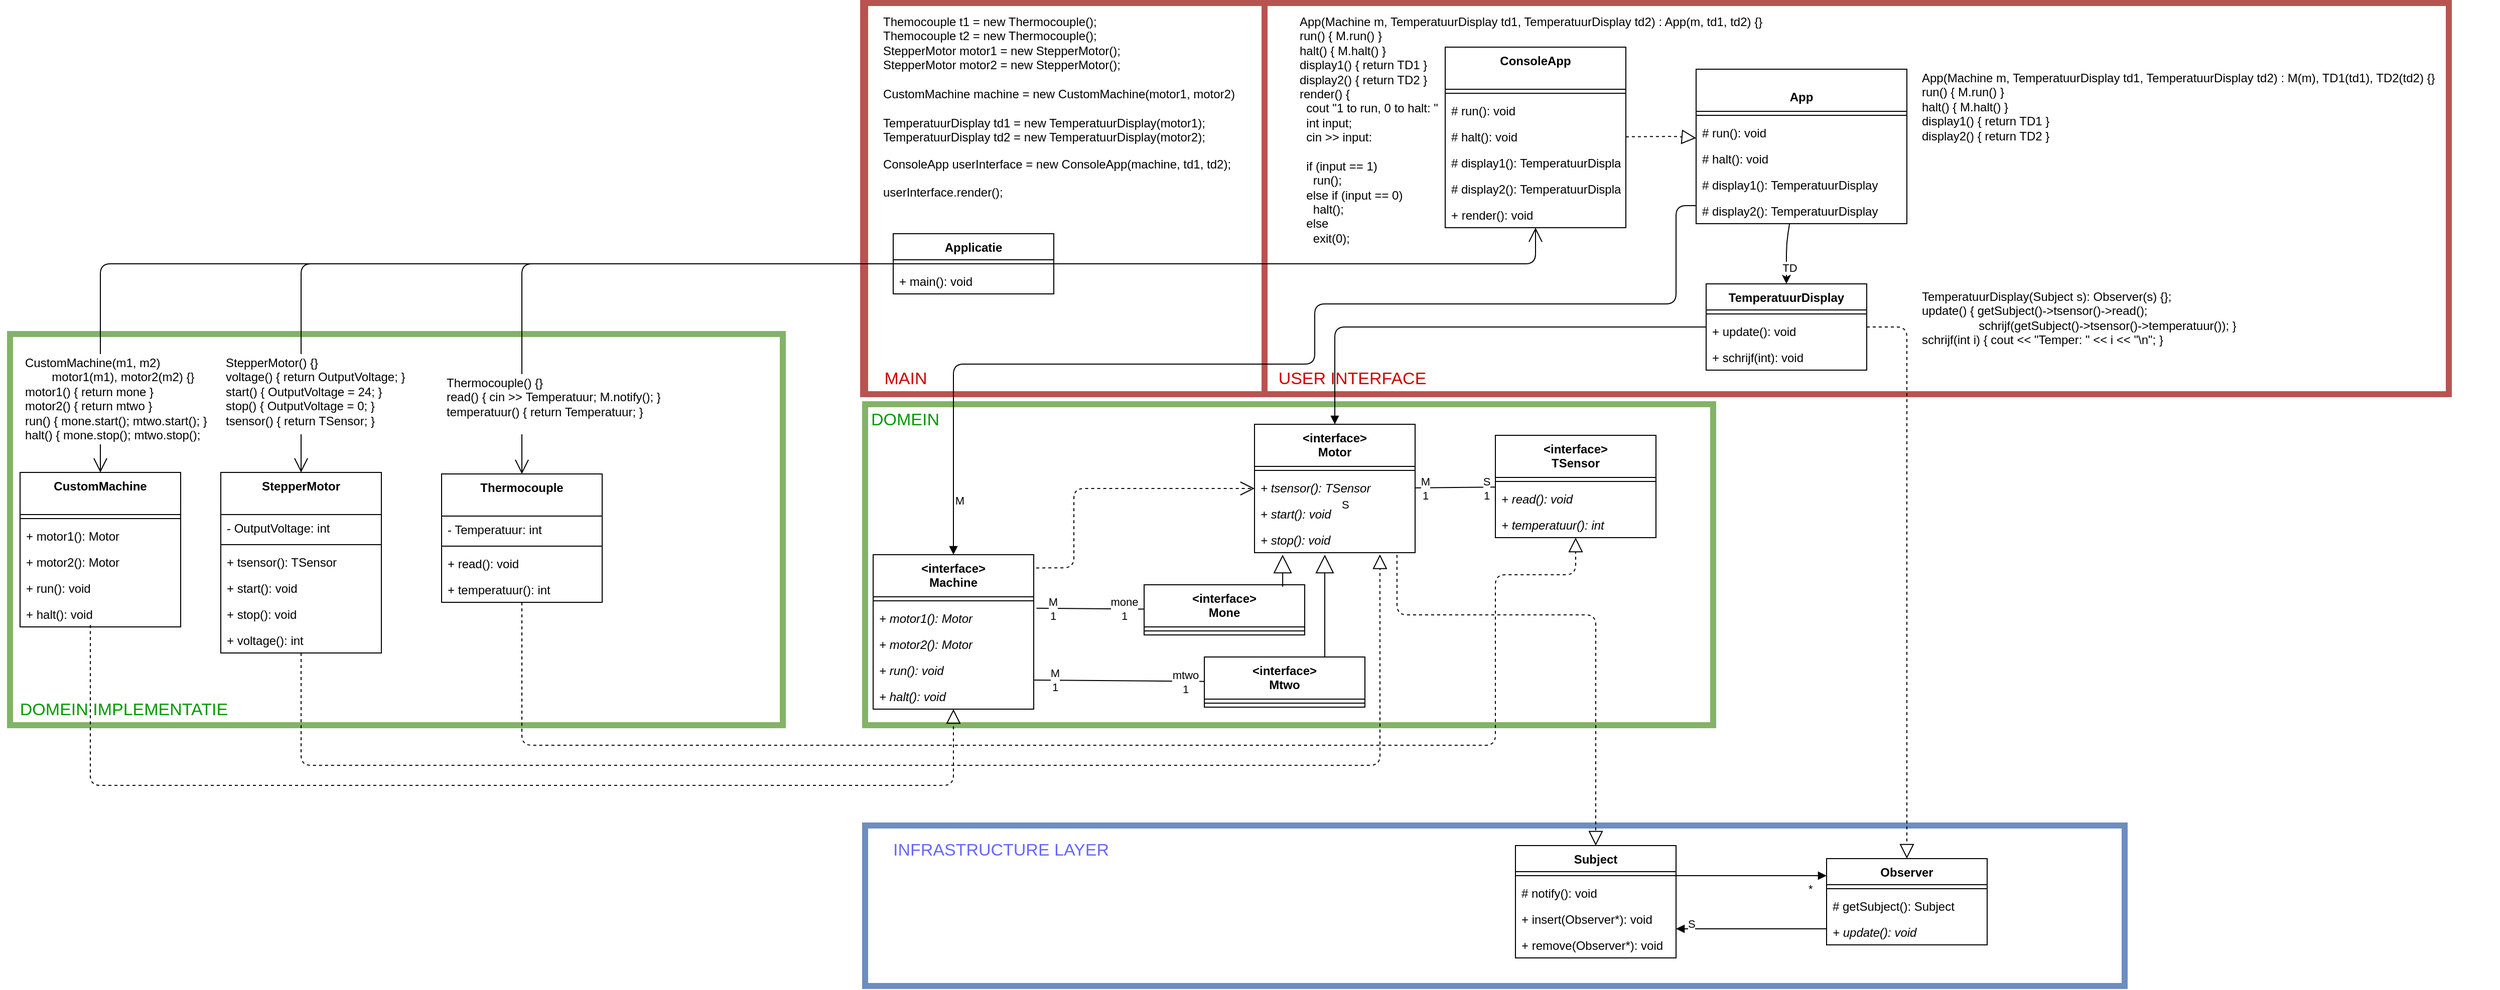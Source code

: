 <mxfile>
    <diagram id="c66UH4cIgb8N5KDXpZrv" name="Page-1">
        <mxGraphModel dx="5218" dy="2598" grid="1" gridSize="10" guides="1" tooltips="1" connect="1" arrows="1" fold="1" page="1" pageScale="1" pageWidth="850" pageHeight="1100" math="0" shadow="0">
            <root>
                <mxCell id="0"/>
                <mxCell id="1" parent="0"/>
                <mxCell id="72" value="" style="rounded=0;whiteSpace=wrap;html=1;startSize=42;strokeWidth=6;strokeColor=none;" vertex="1" parent="1">
                    <mxGeometry x="-860" y="-100" width="2440" height="980" as="geometry"/>
                </mxCell>
                <mxCell id="179" value="" style="rounded=0;whiteSpace=wrap;html=1;startSize=42;fillColor=none;strokeColor=#b85450;strokeWidth=6;" vertex="1" parent="1">
                    <mxGeometry y="-100" width="400" height="390" as="geometry"/>
                </mxCell>
                <mxCell id="161" value="&lt;p&gt;App(Machine m, TemperatuurDisplay td1, TemperatuurDisplay td2) : App(m, td1, td2) {}&lt;br&gt;run() { M.run() }&lt;br&gt;halt() { M.halt() }&lt;br&gt;display1() { return TD1 }&lt;br&gt;display2() { return TD2 }&lt;br&gt;render() {&lt;br&gt;&amp;nbsp; cout &quot;1 to run, 0 to halt: &quot;&lt;br&gt;&amp;nbsp; int input;&lt;br&gt;&amp;nbsp; cin &amp;gt;&amp;gt; input:&lt;br&gt;&lt;br&gt;&amp;nbsp; if (input == 1)&lt;br&gt;&amp;nbsp; &amp;nbsp; run();&lt;br&gt;&amp;nbsp; else if (input == 0)&lt;br&gt;&amp;nbsp; &amp;nbsp; halt();&lt;br&gt;&amp;nbsp; else&lt;br&gt;&amp;nbsp; &amp;nbsp; exit(0);&lt;br&gt;&lt;br&gt;render();&lt;/p&gt;" style="text;html=1;strokeColor=none;fillColor=none;spacing=5;spacingTop=-20;whiteSpace=wrap;overflow=hidden;rounded=0;startSize=42;align=left;" vertex="1" parent="1">
                    <mxGeometry x="430" y="-90" width="570" height="244" as="geometry"/>
                </mxCell>
                <mxCell id="69" value="" style="rounded=0;whiteSpace=wrap;html=1;startSize=42;fillColor=none;strokeColor=#6c8ebf;strokeWidth=6;" vertex="1" parent="1">
                    <mxGeometry x="2" y="720" width="1255" height="160" as="geometry"/>
                </mxCell>
                <mxCell id="70" value="" style="rounded=0;whiteSpace=wrap;html=1;startSize=42;fillColor=none;strokeColor=#82b366;strokeWidth=6;" vertex="1" parent="1">
                    <mxGeometry x="2" y="300" width="845" height="320" as="geometry"/>
                </mxCell>
                <mxCell id="2" value="&lt;interface&gt;&#10;Motor" style="swimlane;fontStyle=1;align=center;verticalAlign=top;childLayout=stackLayout;horizontal=1;startSize=42;horizontalStack=0;resizeParent=1;resizeParentMax=0;resizeLast=0;collapsible=1;marginBottom=0;" vertex="1" parent="1">
                    <mxGeometry x="390" y="320" width="160" height="128" as="geometry"/>
                </mxCell>
                <mxCell id="4" value="" style="line;strokeWidth=1;fillColor=none;align=left;verticalAlign=middle;spacingTop=-1;spacingLeft=3;spacingRight=3;rotatable=0;labelPosition=right;points=[];portConstraint=eastwest;" vertex="1" parent="2">
                    <mxGeometry y="42" width="160" height="8" as="geometry"/>
                </mxCell>
                <mxCell id="5" value="+ tsensor(): TSensor" style="text;strokeColor=none;fillColor=none;align=left;verticalAlign=top;spacingLeft=4;spacingRight=4;overflow=hidden;rotatable=0;points=[[0,0.5],[1,0.5]];portConstraint=eastwest;fontStyle=2" vertex="1" parent="2">
                    <mxGeometry y="50" width="160" height="26" as="geometry"/>
                </mxCell>
                <mxCell id="7" value="+ start(): void" style="text;strokeColor=none;fillColor=none;align=left;verticalAlign=top;spacingLeft=4;spacingRight=4;overflow=hidden;rotatable=0;points=[[0,0.5],[1,0.5]];portConstraint=eastwest;fontStyle=2" vertex="1" parent="2">
                    <mxGeometry y="76" width="160" height="26" as="geometry"/>
                </mxCell>
                <mxCell id="8" value="+ stop(): void" style="text;strokeColor=none;fillColor=none;align=left;verticalAlign=top;spacingLeft=4;spacingRight=4;overflow=hidden;rotatable=0;points=[[0,0.5],[1,0.5]];portConstraint=eastwest;fontStyle=2" vertex="1" parent="2">
                    <mxGeometry y="102" width="160" height="26" as="geometry"/>
                </mxCell>
                <mxCell id="10" value="&lt;interface&gt;&#10;Mone" style="swimlane;fontStyle=1;align=center;verticalAlign=top;childLayout=stackLayout;horizontal=1;startSize=42;horizontalStack=0;resizeParent=1;resizeParentMax=0;resizeLast=0;collapsible=1;marginBottom=0;" vertex="1" parent="1">
                    <mxGeometry x="280" y="480" width="160" height="50" as="geometry"/>
                </mxCell>
                <mxCell id="11" value="" style="line;strokeWidth=1;fillColor=none;align=left;verticalAlign=middle;spacingTop=-1;spacingLeft=3;spacingRight=3;rotatable=0;labelPosition=right;points=[];portConstraint=eastwest;" vertex="1" parent="10">
                    <mxGeometry y="42" width="160" height="8" as="geometry"/>
                </mxCell>
                <mxCell id="15" value="&lt;interface&gt;&#10;Mtwo" style="swimlane;fontStyle=1;align=center;verticalAlign=top;childLayout=stackLayout;horizontal=1;startSize=42;horizontalStack=0;resizeParent=1;resizeParentMax=0;resizeLast=0;collapsible=1;marginBottom=0;" vertex="1" parent="1">
                    <mxGeometry x="340" y="552" width="160" height="50" as="geometry"/>
                </mxCell>
                <mxCell id="16" value="" style="line;strokeWidth=1;fillColor=none;align=left;verticalAlign=middle;spacingTop=-1;spacingLeft=3;spacingRight=3;rotatable=0;labelPosition=right;points=[];portConstraint=eastwest;" vertex="1" parent="15">
                    <mxGeometry y="42" width="160" height="8" as="geometry"/>
                </mxCell>
                <mxCell id="20" value="" style="endArrow=block;endSize=16;endFill=0;html=1;exitX=0.863;exitY=0.04;exitDx=0;exitDy=0;exitPerimeter=0;" edge="1" parent="1" source="10">
                    <mxGeometry width="160" relative="1" as="geometry">
                        <mxPoint x="100" y="630" as="sourcePoint"/>
                        <mxPoint x="418" y="450" as="targetPoint"/>
                    </mxGeometry>
                </mxCell>
                <mxCell id="21" value="" style="endArrow=block;endSize=16;endFill=0;html=1;exitX=0.75;exitY=0;exitDx=0;exitDy=0;" edge="1" parent="1" source="15">
                    <mxGeometry width="160" relative="1" as="geometry">
                        <mxPoint x="349.569" y="490" as="sourcePoint"/>
                        <mxPoint x="460" y="450" as="targetPoint"/>
                    </mxGeometry>
                </mxCell>
                <mxCell id="27" value="&lt;interface&gt;&#10;Machine" style="swimlane;fontStyle=1;align=center;verticalAlign=top;childLayout=stackLayout;horizontal=1;startSize=42;horizontalStack=0;resizeParent=1;resizeParentMax=0;resizeLast=0;collapsible=1;marginBottom=0;" vertex="1" parent="1">
                    <mxGeometry x="10" y="450" width="160" height="154" as="geometry"/>
                </mxCell>
                <mxCell id="28" value="" style="line;strokeWidth=1;fillColor=none;align=left;verticalAlign=middle;spacingTop=-1;spacingLeft=3;spacingRight=3;rotatable=0;labelPosition=right;points=[];portConstraint=eastwest;" vertex="1" parent="27">
                    <mxGeometry y="42" width="160" height="8" as="geometry"/>
                </mxCell>
                <mxCell id="29" value="+ motor1(): Motor" style="text;strokeColor=none;fillColor=none;align=left;verticalAlign=top;spacingLeft=4;spacingRight=4;overflow=hidden;rotatable=0;points=[[0,0.5],[1,0.5]];portConstraint=eastwest;fontStyle=2" vertex="1" parent="27">
                    <mxGeometry y="50" width="160" height="26" as="geometry"/>
                </mxCell>
                <mxCell id="30" value="+ motor2(): Motor" style="text;strokeColor=none;fillColor=none;align=left;verticalAlign=top;spacingLeft=4;spacingRight=4;overflow=hidden;rotatable=0;points=[[0,0.5],[1,0.5]];portConstraint=eastwest;fontStyle=2" vertex="1" parent="27">
                    <mxGeometry y="76" width="160" height="26" as="geometry"/>
                </mxCell>
                <mxCell id="32" value="+ run(): void" style="text;strokeColor=none;fillColor=none;align=left;verticalAlign=top;spacingLeft=4;spacingRight=4;overflow=hidden;rotatable=0;points=[[0,0.5],[1,0.5]];portConstraint=eastwest;fontStyle=2" vertex="1" parent="27">
                    <mxGeometry y="102" width="160" height="26" as="geometry"/>
                </mxCell>
                <mxCell id="31" value="+ halt(): void" style="text;strokeColor=none;fillColor=none;align=left;verticalAlign=top;spacingLeft=4;spacingRight=4;overflow=hidden;rotatable=0;points=[[0,0.5],[1,0.5]];portConstraint=eastwest;fontStyle=2" vertex="1" parent="27">
                    <mxGeometry y="128" width="160" height="26" as="geometry"/>
                </mxCell>
                <mxCell id="33" value="&lt;interface&gt;&#10;TSensor" style="swimlane;fontStyle=1;align=center;verticalAlign=top;childLayout=stackLayout;horizontal=1;startSize=42;horizontalStack=0;resizeParent=1;resizeParentMax=0;resizeLast=0;collapsible=1;marginBottom=0;" vertex="1" parent="1">
                    <mxGeometry x="630" y="331" width="160" height="102" as="geometry"/>
                </mxCell>
                <mxCell id="34" value="" style="line;strokeWidth=1;fillColor=none;align=left;verticalAlign=middle;spacingTop=-1;spacingLeft=3;spacingRight=3;rotatable=0;labelPosition=right;points=[];portConstraint=eastwest;" vertex="1" parent="33">
                    <mxGeometry y="42" width="160" height="8" as="geometry"/>
                </mxCell>
                <mxCell id="35" value="+ read(): void" style="text;strokeColor=none;fillColor=none;align=left;verticalAlign=top;spacingLeft=4;spacingRight=4;overflow=hidden;rotatable=0;points=[[0,0.5],[1,0.5]];portConstraint=eastwest;fontStyle=2" vertex="1" parent="33">
                    <mxGeometry y="50" width="160" height="26" as="geometry"/>
                </mxCell>
                <mxCell id="36" value="+ temperatuur(): int" style="text;strokeColor=none;fillColor=none;align=left;verticalAlign=top;spacingLeft=4;spacingRight=4;overflow=hidden;rotatable=0;points=[[0,0.5],[1,0.5]];portConstraint=eastwest;fontStyle=2" vertex="1" parent="33">
                    <mxGeometry y="76" width="160" height="26" as="geometry"/>
                </mxCell>
                <mxCell id="39" value="" style="endArrow=open;endSize=12;dashed=1;html=1;exitX=1.016;exitY=0.086;exitDx=0;exitDy=0;exitPerimeter=0;" edge="1" parent="1" source="27" target="2">
                    <mxGeometry width="160" relative="1" as="geometry">
                        <mxPoint x="-20" y="710" as="sourcePoint"/>
                        <mxPoint x="140" y="710" as="targetPoint"/>
                        <Array as="points">
                            <mxPoint x="210" y="463"/>
                            <mxPoint x="210" y="384"/>
                            <mxPoint x="300" y="384"/>
                        </Array>
                    </mxGeometry>
                </mxCell>
                <mxCell id="45" value="" style="endArrow=none;html=1;startSize=42;entryX=1.017;entryY=0.129;entryDx=0;entryDy=0;entryPerimeter=0;" edge="1" parent="1" source="10" target="29">
                    <mxGeometry width="50" height="50" relative="1" as="geometry">
                        <mxPoint x="220" y="770" as="sourcePoint"/>
                        <mxPoint x="270" y="720" as="targetPoint"/>
                    </mxGeometry>
                </mxCell>
                <mxCell id="50" value="M&lt;br&gt;1" style="edgeLabel;html=1;align=center;verticalAlign=middle;resizable=0;points=[];" vertex="1" connectable="0" parent="45">
                    <mxGeometry x="0.695" relative="1" as="geometry">
                        <mxPoint as="offset"/>
                    </mxGeometry>
                </mxCell>
                <mxCell id="51" value="mone&lt;br&gt;1" style="edgeLabel;html=1;align=center;verticalAlign=middle;resizable=0;points=[];" vertex="1" connectable="0" parent="45">
                    <mxGeometry x="-0.835" relative="1" as="geometry">
                        <mxPoint x="-11" as="offset"/>
                    </mxGeometry>
                </mxCell>
                <mxCell id="47" value="" style="endArrow=none;html=1;startSize=42;entryX=1.001;entryY=0.885;entryDx=0;entryDy=0;entryPerimeter=0;" edge="1" parent="1" source="15" target="32">
                    <mxGeometry width="50" height="50" relative="1" as="geometry">
                        <mxPoint x="280" y="580.003" as="sourcePoint"/>
                        <mxPoint x="200" y="587.337" as="targetPoint"/>
                    </mxGeometry>
                </mxCell>
                <mxCell id="48" value="M&lt;br&gt;1" style="edgeLabel;html=1;align=center;verticalAlign=middle;resizable=0;points=[];" vertex="1" connectable="0" parent="47">
                    <mxGeometry x="0.76" y="2" relative="1" as="geometry">
                        <mxPoint y="-2" as="offset"/>
                    </mxGeometry>
                </mxCell>
                <mxCell id="49" value="mtwo&lt;br&gt;1" style="edgeLabel;html=1;align=center;verticalAlign=middle;resizable=0;points=[];" vertex="1" connectable="0" parent="47">
                    <mxGeometry x="-0.779" y="1" relative="1" as="geometry">
                        <mxPoint as="offset"/>
                    </mxGeometry>
                </mxCell>
                <mxCell id="52" value="" style="endArrow=none;html=1;startSize=42;" edge="1" parent="1" source="33" target="2">
                    <mxGeometry width="50" height="50" relative="1" as="geometry">
                        <mxPoint x="779.84" y="527.729" as="sourcePoint"/>
                        <mxPoint x="560.0" y="526.27" as="targetPoint"/>
                    </mxGeometry>
                </mxCell>
                <mxCell id="53" value="M&lt;br&gt;1" style="edgeLabel;html=1;align=center;verticalAlign=middle;resizable=0;points=[];" vertex="1" connectable="0" parent="52">
                    <mxGeometry x="0.76" y="2" relative="1" as="geometry">
                        <mxPoint y="-2" as="offset"/>
                    </mxGeometry>
                </mxCell>
                <mxCell id="54" value="S&lt;br&gt;1" style="edgeLabel;html=1;align=center;verticalAlign=middle;resizable=0;points=[];" vertex="1" connectable="0" parent="52">
                    <mxGeometry x="-0.779" y="1" relative="1" as="geometry">
                        <mxPoint as="offset"/>
                    </mxGeometry>
                </mxCell>
                <mxCell id="55" value="Observer" style="swimlane;fontStyle=1;align=center;verticalAlign=top;childLayout=stackLayout;horizontal=1;startSize=26;horizontalStack=0;resizeParent=1;resizeParentMax=0;resizeLast=0;collapsible=1;marginBottom=0;" vertex="1" parent="1">
                    <mxGeometry x="960" y="753" width="160" height="86" as="geometry"/>
                </mxCell>
                <mxCell id="56" value="" style="line;strokeWidth=1;fillColor=none;align=left;verticalAlign=middle;spacingTop=-1;spacingLeft=3;spacingRight=3;rotatable=0;labelPosition=right;points=[];portConstraint=eastwest;" vertex="1" parent="55">
                    <mxGeometry y="26" width="160" height="8" as="geometry"/>
                </mxCell>
                <mxCell id="57" value="# getSubject(): Subject" style="text;strokeColor=none;fillColor=none;align=left;verticalAlign=top;spacingLeft=4;spacingRight=4;overflow=hidden;rotatable=0;points=[[0,0.5],[1,0.5]];portConstraint=eastwest;" vertex="1" parent="55">
                    <mxGeometry y="34" width="160" height="26" as="geometry"/>
                </mxCell>
                <mxCell id="58" value="+ update(): void" style="text;strokeColor=none;fillColor=none;align=left;verticalAlign=top;spacingLeft=4;spacingRight=4;overflow=hidden;rotatable=0;points=[[0,0.5],[1,0.5]];portConstraint=eastwest;fontStyle=2" vertex="1" parent="55">
                    <mxGeometry y="60" width="160" height="26" as="geometry"/>
                </mxCell>
                <mxCell id="60" value="Subject" style="swimlane;fontStyle=1;align=center;verticalAlign=top;childLayout=stackLayout;horizontal=1;startSize=26;horizontalStack=0;resizeParent=1;resizeParentMax=0;resizeLast=0;collapsible=1;marginBottom=0;" vertex="1" parent="1">
                    <mxGeometry x="650" y="740" width="160" height="112" as="geometry"/>
                </mxCell>
                <mxCell id="61" value="" style="line;strokeWidth=1;fillColor=none;align=left;verticalAlign=middle;spacingTop=-1;spacingLeft=3;spacingRight=3;rotatable=0;labelPosition=right;points=[];portConstraint=eastwest;" vertex="1" parent="60">
                    <mxGeometry y="26" width="160" height="8" as="geometry"/>
                </mxCell>
                <mxCell id="62" value="# notify(): void" style="text;strokeColor=none;fillColor=none;align=left;verticalAlign=top;spacingLeft=4;spacingRight=4;overflow=hidden;rotatable=0;points=[[0,0.5],[1,0.5]];portConstraint=eastwest;" vertex="1" parent="60">
                    <mxGeometry y="34" width="160" height="26" as="geometry"/>
                </mxCell>
                <mxCell id="63" value="+ insert(Observer*): void" style="text;strokeColor=none;fillColor=none;align=left;verticalAlign=top;spacingLeft=4;spacingRight=4;overflow=hidden;rotatable=0;points=[[0,0.5],[1,0.5]];portConstraint=eastwest;" vertex="1" parent="60">
                    <mxGeometry y="60" width="160" height="26" as="geometry"/>
                </mxCell>
                <mxCell id="64" value="+ remove(Observer*): void" style="text;strokeColor=none;fillColor=none;align=left;verticalAlign=top;spacingLeft=4;spacingRight=4;overflow=hidden;rotatable=0;points=[[0,0.5],[1,0.5]];portConstraint=eastwest;" vertex="1" parent="60">
                    <mxGeometry y="86" width="160" height="26" as="geometry"/>
                </mxCell>
                <mxCell id="65" value="*" style="endArrow=block;endFill=1;html=1;edgeStyle=orthogonalEdgeStyle;align=left;verticalAlign=top;startSize=42;" edge="1" parent="1">
                    <mxGeometry x="0.733" relative="1" as="geometry">
                        <mxPoint x="810" y="770" as="sourcePoint"/>
                        <mxPoint x="960" y="770" as="targetPoint"/>
                        <mxPoint as="offset"/>
                    </mxGeometry>
                </mxCell>
                <mxCell id="67" value="" style="endArrow=block;endFill=1;html=1;edgeStyle=orthogonalEdgeStyle;align=left;verticalAlign=top;startSize=42;" edge="1" parent="1">
                    <mxGeometry x="-0.6" relative="1" as="geometry">
                        <mxPoint x="960" y="823" as="sourcePoint"/>
                        <mxPoint x="810" y="823" as="targetPoint"/>
                        <mxPoint as="offset"/>
                    </mxGeometry>
                </mxCell>
                <mxCell id="68" value="S" style="edgeLabel;resizable=0;html=1;align=left;verticalAlign=bottom;startSize=42;" connectable="0" vertex="1" parent="67">
                    <mxGeometry x="-1" relative="1" as="geometry">
                        <mxPoint x="-140" y="3" as="offset"/>
                    </mxGeometry>
                </mxCell>
                <mxCell id="71" value="" style="rounded=0;whiteSpace=wrap;html=1;startSize=42;fillColor=none;strokeColor=#b85450;strokeWidth=6;" vertex="1" parent="1">
                    <mxGeometry x="2" y="-100" width="1578" height="390" as="geometry"/>
                </mxCell>
                <mxCell id="76" value="" style="endArrow=block;dashed=1;endFill=0;endSize=12;html=1;exitX=0.887;exitY=1.08;exitDx=0;exitDy=0;exitPerimeter=0;" edge="1" parent="1" source="8" target="60">
                    <mxGeometry width="160" relative="1" as="geometry">
                        <mxPoint x="360" y="830" as="sourcePoint"/>
                        <mxPoint x="520" y="830" as="targetPoint"/>
                        <Array as="points">
                            <mxPoint x="532" y="510"/>
                            <mxPoint x="730" y="510"/>
                        </Array>
                    </mxGeometry>
                </mxCell>
                <mxCell id="77" value="TemperatuurDisplay" style="swimlane;fontStyle=1;align=center;verticalAlign=top;childLayout=stackLayout;horizontal=1;startSize=26;horizontalStack=0;resizeParent=1;resizeParentMax=0;resizeLast=0;collapsible=1;marginBottom=0;" vertex="1" parent="1">
                    <mxGeometry x="840" y="180" width="160" height="86" as="geometry"/>
                </mxCell>
                <mxCell id="78" value="" style="line;strokeWidth=1;fillColor=none;align=left;verticalAlign=middle;spacingTop=-1;spacingLeft=3;spacingRight=3;rotatable=0;labelPosition=right;points=[];portConstraint=eastwest;" vertex="1" parent="77">
                    <mxGeometry y="26" width="160" height="8" as="geometry"/>
                </mxCell>
                <mxCell id="79" value="+ update(): void" style="text;strokeColor=none;fillColor=none;align=left;verticalAlign=top;spacingLeft=4;spacingRight=4;overflow=hidden;rotatable=0;points=[[0,0.5],[1,0.5]];portConstraint=eastwest;" vertex="1" parent="77">
                    <mxGeometry y="34" width="160" height="26" as="geometry"/>
                </mxCell>
                <mxCell id="80" value="+ schrijf(int): void" style="text;strokeColor=none;fillColor=none;align=left;verticalAlign=top;spacingLeft=4;spacingRight=4;overflow=hidden;rotatable=0;points=[[0,0.5],[1,0.5]];portConstraint=eastwest;" vertex="1" parent="77">
                    <mxGeometry y="60" width="160" height="26" as="geometry"/>
                </mxCell>
                <mxCell id="82" value="" style="endArrow=block;dashed=1;endFill=0;endSize=12;html=1;" edge="1" parent="1" source="77" target="55">
                    <mxGeometry width="160" relative="1" as="geometry">
                        <mxPoint x="524.121" y="442" as="sourcePoint"/>
                        <mxPoint x="695.879" y="660" as="targetPoint"/>
                        <Array as="points">
                            <mxPoint x="1040" y="223"/>
                        </Array>
                    </mxGeometry>
                </mxCell>
                <mxCell id="83" value="" style="endArrow=block;endFill=1;html=1;edgeStyle=orthogonalEdgeStyle;align=left;verticalAlign=top;startSize=42;" edge="1" parent="1" source="77" target="2">
                    <mxGeometry x="-0.6" relative="1" as="geometry">
                        <mxPoint x="970" y="743.0" as="sourcePoint"/>
                        <mxPoint x="820" y="743.0" as="targetPoint"/>
                        <mxPoint as="offset"/>
                    </mxGeometry>
                </mxCell>
                <mxCell id="85" value="S" style="edgeLabel;resizable=0;html=1;align=left;verticalAlign=bottom;startSize=42;" connectable="0" vertex="1" parent="1">
                    <mxGeometry x="830" y="836.0" as="geometry">
                        <mxPoint x="-355" y="-428" as="offset"/>
                    </mxGeometry>
                </mxCell>
                <mxCell id="86" value="&#10;App" style="swimlane;fontStyle=1;align=center;verticalAlign=top;childLayout=stackLayout;horizontal=1;startSize=42;horizontalStack=0;resizeParent=1;resizeParentMax=0;resizeLast=0;collapsible=1;marginBottom=0;" vertex="1" parent="1">
                    <mxGeometry x="830" y="-34" width="210" height="154" as="geometry"/>
                </mxCell>
                <mxCell id="87" value="" style="line;strokeWidth=1;fillColor=none;align=left;verticalAlign=middle;spacingTop=-1;spacingLeft=3;spacingRight=3;rotatable=0;labelPosition=right;points=[];portConstraint=eastwest;" vertex="1" parent="86">
                    <mxGeometry y="42" width="210" height="8" as="geometry"/>
                </mxCell>
                <mxCell id="88" value="# run(): void" style="text;strokeColor=none;fillColor=none;align=left;verticalAlign=top;spacingLeft=4;spacingRight=4;overflow=hidden;rotatable=0;points=[[0,0.5],[1,0.5]];portConstraint=eastwest;fontStyle=0" vertex="1" parent="86">
                    <mxGeometry y="50" width="210" height="26" as="geometry"/>
                </mxCell>
                <mxCell id="89" value="# halt(): void" style="text;strokeColor=none;fillColor=none;align=left;verticalAlign=top;spacingLeft=4;spacingRight=4;overflow=hidden;rotatable=0;points=[[0,0.5],[1,0.5]];portConstraint=eastwest;fontStyle=0" vertex="1" parent="86">
                    <mxGeometry y="76" width="210" height="26" as="geometry"/>
                </mxCell>
                <mxCell id="147" value="# display1(): TemperatuurDisplay" style="text;strokeColor=none;fillColor=none;align=left;verticalAlign=top;spacingLeft=4;spacingRight=4;overflow=hidden;rotatable=0;points=[[0,0.5],[1,0.5]];portConstraint=eastwest;fontStyle=0" vertex="1" parent="86">
                    <mxGeometry y="102" width="210" height="26" as="geometry"/>
                </mxCell>
                <mxCell id="150" value="# display2(): TemperatuurDisplay" style="text;strokeColor=none;fillColor=none;align=left;verticalAlign=top;spacingLeft=4;spacingRight=4;overflow=hidden;rotatable=0;points=[[0,0.5],[1,0.5]];portConstraint=eastwest;fontStyle=0" vertex="1" parent="86">
                    <mxGeometry y="128" width="210" height="26" as="geometry"/>
                </mxCell>
                <mxCell id="90" value="" style="rounded=0;whiteSpace=wrap;html=1;startSize=42;fillColor=none;strokeColor=#82b366;strokeWidth=6;" vertex="1" parent="1">
                    <mxGeometry x="-850" y="230" width="770" height="390" as="geometry"/>
                </mxCell>
                <mxCell id="91" value="CustomMachine" style="swimlane;fontStyle=1;align=center;verticalAlign=top;childLayout=stackLayout;horizontal=1;startSize=42;horizontalStack=0;resizeParent=1;resizeParentMax=0;resizeLast=0;collapsible=1;marginBottom=0;" vertex="1" parent="1">
                    <mxGeometry x="-840" y="368" width="160" height="154" as="geometry"/>
                </mxCell>
                <mxCell id="92" value="" style="line;strokeWidth=1;fillColor=none;align=left;verticalAlign=middle;spacingTop=-1;spacingLeft=3;spacingRight=3;rotatable=0;labelPosition=right;points=[];portConstraint=eastwest;" vertex="1" parent="91">
                    <mxGeometry y="42" width="160" height="8" as="geometry"/>
                </mxCell>
                <mxCell id="93" value="+ motor1(): Motor" style="text;strokeColor=none;fillColor=none;align=left;verticalAlign=top;spacingLeft=4;spacingRight=4;overflow=hidden;rotatable=0;points=[[0,0.5],[1,0.5]];portConstraint=eastwest;" vertex="1" parent="91">
                    <mxGeometry y="50" width="160" height="26" as="geometry"/>
                </mxCell>
                <mxCell id="94" value="+ motor2(): Motor" style="text;strokeColor=none;fillColor=none;align=left;verticalAlign=top;spacingLeft=4;spacingRight=4;overflow=hidden;rotatable=0;points=[[0,0.5],[1,0.5]];portConstraint=eastwest;" vertex="1" parent="91">
                    <mxGeometry y="76" width="160" height="26" as="geometry"/>
                </mxCell>
                <mxCell id="95" value="+ run(): void" style="text;strokeColor=none;fillColor=none;align=left;verticalAlign=top;spacingLeft=4;spacingRight=4;overflow=hidden;rotatable=0;points=[[0,0.5],[1,0.5]];portConstraint=eastwest;" vertex="1" parent="91">
                    <mxGeometry y="102" width="160" height="26" as="geometry"/>
                </mxCell>
                <mxCell id="96" value="+ halt(): void" style="text;strokeColor=none;fillColor=none;align=left;verticalAlign=top;spacingLeft=4;spacingRight=4;overflow=hidden;rotatable=0;points=[[0,0.5],[1,0.5]];portConstraint=eastwest;" vertex="1" parent="91">
                    <mxGeometry y="128" width="160" height="26" as="geometry"/>
                </mxCell>
                <mxCell id="105" value="StepperMotor" style="swimlane;fontStyle=1;align=center;verticalAlign=top;childLayout=stackLayout;horizontal=1;startSize=42;horizontalStack=0;resizeParent=1;resizeParentMax=0;resizeLast=0;collapsible=1;marginBottom=0;" vertex="1" parent="1">
                    <mxGeometry x="-640" y="368" width="160" height="180" as="geometry"/>
                </mxCell>
                <mxCell id="111" value="- OutputVoltage: int" style="text;strokeColor=none;fillColor=none;align=left;verticalAlign=top;spacingLeft=4;spacingRight=4;overflow=hidden;rotatable=0;points=[[0,0.5],[1,0.5]];portConstraint=eastwest;" vertex="1" parent="105">
                    <mxGeometry y="42" width="160" height="26" as="geometry"/>
                </mxCell>
                <mxCell id="106" value="" style="line;strokeWidth=1;fillColor=none;align=left;verticalAlign=middle;spacingTop=-1;spacingLeft=3;spacingRight=3;rotatable=0;labelPosition=right;points=[];portConstraint=eastwest;" vertex="1" parent="105">
                    <mxGeometry y="68" width="160" height="8" as="geometry"/>
                </mxCell>
                <mxCell id="107" value="+ tsensor(): TSensor" style="text;strokeColor=none;fillColor=none;align=left;verticalAlign=top;spacingLeft=4;spacingRight=4;overflow=hidden;rotatable=0;points=[[0,0.5],[1,0.5]];portConstraint=eastwest;" vertex="1" parent="105">
                    <mxGeometry y="76" width="160" height="26" as="geometry"/>
                </mxCell>
                <mxCell id="108" value="+ start(): void" style="text;strokeColor=none;fillColor=none;align=left;verticalAlign=top;spacingLeft=4;spacingRight=4;overflow=hidden;rotatable=0;points=[[0,0.5],[1,0.5]];portConstraint=eastwest;" vertex="1" parent="105">
                    <mxGeometry y="102" width="160" height="26" as="geometry"/>
                </mxCell>
                <mxCell id="109" value="+ stop(): void" style="text;strokeColor=none;fillColor=none;align=left;verticalAlign=top;spacingLeft=4;spacingRight=4;overflow=hidden;rotatable=0;points=[[0,0.5],[1,0.5]];portConstraint=eastwest;" vertex="1" parent="105">
                    <mxGeometry y="128" width="160" height="26" as="geometry"/>
                </mxCell>
                <mxCell id="113" value="+ voltage(): int" style="text;strokeColor=none;fillColor=none;align=left;verticalAlign=top;spacingLeft=4;spacingRight=4;overflow=hidden;rotatable=0;points=[[0,0.5],[1,0.5]];portConstraint=eastwest;" vertex="1" parent="105">
                    <mxGeometry y="154" width="160" height="26" as="geometry"/>
                </mxCell>
                <mxCell id="121" value="Thermocouple" style="swimlane;fontStyle=1;align=center;verticalAlign=top;childLayout=stackLayout;horizontal=1;startSize=42;horizontalStack=0;resizeParent=1;resizeParentMax=0;resizeLast=0;collapsible=1;marginBottom=0;" vertex="1" parent="1">
                    <mxGeometry x="-420" y="369.5" width="160" height="128" as="geometry"/>
                </mxCell>
                <mxCell id="125" value="- Temperatuur: int" style="text;strokeColor=none;fillColor=none;align=left;verticalAlign=top;spacingLeft=4;spacingRight=4;overflow=hidden;rotatable=0;points=[[0,0.5],[1,0.5]];portConstraint=eastwest;" vertex="1" parent="121">
                    <mxGeometry y="42" width="160" height="26" as="geometry"/>
                </mxCell>
                <mxCell id="122" value="" style="line;strokeWidth=1;fillColor=none;align=left;verticalAlign=middle;spacingTop=-1;spacingLeft=3;spacingRight=3;rotatable=0;labelPosition=right;points=[];portConstraint=eastwest;" vertex="1" parent="121">
                    <mxGeometry y="68" width="160" height="8" as="geometry"/>
                </mxCell>
                <mxCell id="123" value="+ read(): void" style="text;strokeColor=none;fillColor=none;align=left;verticalAlign=top;spacingLeft=4;spacingRight=4;overflow=hidden;rotatable=0;points=[[0,0.5],[1,0.5]];portConstraint=eastwest;" vertex="1" parent="121">
                    <mxGeometry y="76" width="160" height="26" as="geometry"/>
                </mxCell>
                <mxCell id="124" value="+ temperatuur(): int" style="text;strokeColor=none;fillColor=none;align=left;verticalAlign=top;spacingLeft=4;spacingRight=4;overflow=hidden;rotatable=0;points=[[0,0.5],[1,0.5]];portConstraint=eastwest;" vertex="1" parent="121">
                    <mxGeometry y="102" width="160" height="26" as="geometry"/>
                </mxCell>
                <mxCell id="128" value="Applicatie" style="swimlane;fontStyle=1;align=center;verticalAlign=top;childLayout=stackLayout;horizontal=1;startSize=26;horizontalStack=0;resizeParent=1;resizeParentMax=0;resizeLast=0;collapsible=1;marginBottom=0;" vertex="1" parent="1">
                    <mxGeometry x="30" y="130" width="160" height="60" as="geometry"/>
                </mxCell>
                <mxCell id="129" value="" style="line;strokeWidth=1;fillColor=none;align=left;verticalAlign=middle;spacingTop=-1;spacingLeft=3;spacingRight=3;rotatable=0;labelPosition=right;points=[];portConstraint=eastwest;" vertex="1" parent="128">
                    <mxGeometry y="26" width="160" height="8" as="geometry"/>
                </mxCell>
                <mxCell id="130" value="+ main(): void" style="text;strokeColor=none;fillColor=none;align=left;verticalAlign=top;spacingLeft=4;spacingRight=4;overflow=hidden;rotatable=0;points=[[0,0.5],[1,0.5]];portConstraint=eastwest;" vertex="1" parent="128">
                    <mxGeometry y="34" width="160" height="26" as="geometry"/>
                </mxCell>
                <mxCell id="132" value="&lt;p&gt;Themocouple t1 = new Thermocouple();&lt;br&gt;Themocouple t2 = new Thermocouple();&lt;br&gt;StepperMotor motor1 = new StepperMotor();&lt;br&gt;StepperMotor motor2 = new StepperMotor();&lt;br&gt;&lt;br&gt;CustomMachine machine = new CustomMachine(motor1, motor2)&lt;br&gt;&lt;br&gt;TemperatuurDisplay td1 = new TemperatuurDisplay(motor1);&lt;br&gt;TemperatuurDisplay td2 = new TemperatuurDisplay(motor2);&lt;br&gt;&lt;/p&gt;&lt;p&gt;ConsoleApp userInterface = new ConsoleApp(machine, td1, td2);&lt;br&gt;&lt;br&gt;userInterface.render();&lt;/p&gt;" style="text;html=1;strokeColor=none;fillColor=none;spacing=5;spacingTop=-20;whiteSpace=wrap;overflow=hidden;rounded=0;startSize=42;align=left;" vertex="1" parent="1">
                    <mxGeometry x="15" y="-90" width="365" height="200" as="geometry"/>
                </mxCell>
                <mxCell id="133" value="" style="endArrow=block;endFill=1;html=1;edgeStyle=orthogonalEdgeStyle;align=left;verticalAlign=top;startSize=42;" edge="1" parent="1" source="86" target="27">
                    <mxGeometry x="-0.6" relative="1" as="geometry">
                        <mxPoint x="965" y="133" as="sourcePoint"/>
                        <mxPoint x="480" y="330" as="targetPoint"/>
                        <mxPoint as="offset"/>
                        <Array as="points">
                            <mxPoint x="810" y="102"/>
                            <mxPoint x="810" y="200"/>
                            <mxPoint x="450" y="200"/>
                            <mxPoint x="450" y="260"/>
                            <mxPoint x="90" y="260"/>
                        </Array>
                    </mxGeometry>
                </mxCell>
                <mxCell id="134" value="M" style="edgeLabel;html=1;align=center;verticalAlign=middle;resizable=0;points=[];" vertex="1" connectable="0" parent="133">
                    <mxGeometry x="0.883" y="2" relative="1" as="geometry">
                        <mxPoint x="4" y="9" as="offset"/>
                    </mxGeometry>
                </mxCell>
                <mxCell id="141" style="edgeStyle=none;html=1;entryX=0.5;entryY=0;entryDx=0;entryDy=0;startSize=42;" edge="1" parent="1" source="86" target="77">
                    <mxGeometry relative="1" as="geometry">
                        <Array as="points">
                            <mxPoint x="920" y="140"/>
                        </Array>
                    </mxGeometry>
                </mxCell>
                <mxCell id="142" value="TD" style="edgeLabel;html=1;align=center;verticalAlign=middle;resizable=0;points=[];" vertex="1" connectable="0" parent="141">
                    <mxGeometry x="0.444" y="3" relative="1" as="geometry">
                        <mxPoint as="offset"/>
                    </mxGeometry>
                </mxCell>
                <mxCell id="151" value="ConsoleApp" style="swimlane;fontStyle=1;align=center;verticalAlign=top;childLayout=stackLayout;horizontal=1;startSize=42;horizontalStack=0;resizeParent=1;resizeParentMax=0;resizeLast=0;collapsible=1;marginBottom=0;" vertex="1" parent="1">
                    <mxGeometry x="580" y="-56" width="180" height="180" as="geometry"/>
                </mxCell>
                <mxCell id="152" value="" style="line;strokeWidth=1;fillColor=none;align=left;verticalAlign=middle;spacingTop=-1;spacingLeft=3;spacingRight=3;rotatable=0;labelPosition=right;points=[];portConstraint=eastwest;" vertex="1" parent="151">
                    <mxGeometry y="42" width="180" height="8" as="geometry"/>
                </mxCell>
                <mxCell id="153" value="# run(): void" style="text;strokeColor=none;fillColor=none;align=left;verticalAlign=top;spacingLeft=4;spacingRight=4;overflow=hidden;rotatable=0;points=[[0,0.5],[1,0.5]];portConstraint=eastwest;" vertex="1" parent="151">
                    <mxGeometry y="50" width="180" height="26" as="geometry"/>
                </mxCell>
                <mxCell id="154" value="# halt(): void" style="text;strokeColor=none;fillColor=none;align=left;verticalAlign=top;spacingLeft=4;spacingRight=4;overflow=hidden;rotatable=0;points=[[0,0.5],[1,0.5]];portConstraint=eastwest;" vertex="1" parent="151">
                    <mxGeometry y="76" width="180" height="26" as="geometry"/>
                </mxCell>
                <mxCell id="155" value="# display1(): TemperatuurDisplay" style="text;strokeColor=none;fillColor=none;align=left;verticalAlign=top;spacingLeft=4;spacingRight=4;overflow=hidden;rotatable=0;points=[[0,0.5],[1,0.5]];portConstraint=eastwest;" vertex="1" parent="151">
                    <mxGeometry y="102" width="180" height="26" as="geometry"/>
                </mxCell>
                <mxCell id="156" value="# display2(): TemperatuurDisplay" style="text;strokeColor=none;fillColor=none;align=left;verticalAlign=top;spacingLeft=4;spacingRight=4;overflow=hidden;rotatable=0;points=[[0,0.5],[1,0.5]];portConstraint=eastwest;" vertex="1" parent="151">
                    <mxGeometry y="128" width="180" height="26" as="geometry"/>
                </mxCell>
                <mxCell id="162" value="+ render(): void" style="text;strokeColor=none;fillColor=none;align=left;verticalAlign=top;spacingLeft=4;spacingRight=4;overflow=hidden;rotatable=0;points=[[0,0.5],[1,0.5]];portConstraint=eastwest;" vertex="1" parent="151">
                    <mxGeometry y="154" width="180" height="26" as="geometry"/>
                </mxCell>
                <mxCell id="158" value="" style="endArrow=block;dashed=1;endFill=0;endSize=12;html=1;" edge="1" parent="1" source="151" target="86">
                    <mxGeometry width="160" relative="1" as="geometry">
                        <mxPoint x="531.46" y="-160.0" as="sourcePoint"/>
                        <mxPoint x="729.54" y="39.92" as="targetPoint"/>
                        <Array as="points">
                            <mxPoint x="810" y="33"/>
                        </Array>
                    </mxGeometry>
                </mxCell>
                <mxCell id="160" value="&lt;p&gt;App(Machine m, TemperatuurDisplay td1, TemperatuurDisplay td2) : M(m), TD1(td1), TD2(td2) {}&lt;br&gt;run() { M.run() }&lt;br&gt;halt() { M.halt() }&lt;br&gt;display1() { return TD1 }&lt;br&gt;display2() { return TD2 }&lt;br&gt;&lt;/p&gt;" style="text;html=1;strokeColor=none;fillColor=none;spacing=5;spacingTop=-20;whiteSpace=wrap;overflow=hidden;rounded=0;startSize=42;align=left;" vertex="1" parent="1">
                    <mxGeometry x="1050" y="-34" width="580" height="184" as="geometry"/>
                </mxCell>
                <mxCell id="165" value="" style="endArrow=block;dashed=1;endFill=0;endSize=12;html=1;" edge="1" parent="1" source="121" target="33">
                    <mxGeometry width="160" relative="1" as="geometry">
                        <mxPoint x="-350" y="830" as="sourcePoint"/>
                        <mxPoint x="-190" y="830" as="targetPoint"/>
                        <Array as="points">
                            <mxPoint x="-340" y="640"/>
                            <mxPoint x="630" y="640"/>
                            <mxPoint x="630" y="470"/>
                            <mxPoint x="710" y="470"/>
                        </Array>
                    </mxGeometry>
                </mxCell>
                <mxCell id="166" value="" style="endArrow=block;dashed=1;endFill=0;endSize=12;html=1;entryX=0.781;entryY=1.067;entryDx=0;entryDy=0;entryPerimeter=0;" edge="1" parent="1" source="105" target="8">
                    <mxGeometry width="160" relative="1" as="geometry">
                        <mxPoint x="-470" y="577.5" as="sourcePoint"/>
                        <mxPoint x="580" y="513" as="targetPoint"/>
                        <Array as="points">
                            <mxPoint x="-560" y="660"/>
                            <mxPoint x="515" y="660"/>
                        </Array>
                    </mxGeometry>
                </mxCell>
                <mxCell id="167" value="" style="endArrow=block;dashed=1;endFill=0;endSize=12;html=1;" edge="1" parent="1" target="27">
                    <mxGeometry width="160" relative="1" as="geometry">
                        <mxPoint x="-770" y="520.13" as="sourcePoint"/>
                        <mxPoint x="304.96" y="421.872" as="targetPoint"/>
                        <Array as="points">
                            <mxPoint x="-770" y="680"/>
                            <mxPoint x="90" y="680"/>
                        </Array>
                    </mxGeometry>
                </mxCell>
                <mxCell id="169" value="" style="endArrow=open;endSize=12;html=1;" edge="1" parent="1" source="128" target="91">
                    <mxGeometry x="0.002" width="160" relative="1" as="geometry">
                        <mxPoint x="-260" y="820" as="sourcePoint"/>
                        <mxPoint x="-100" y="820" as="targetPoint"/>
                        <Array as="points">
                            <mxPoint x="-760" y="160"/>
                        </Array>
                        <mxPoint as="offset"/>
                    </mxGeometry>
                </mxCell>
                <mxCell id="97" value="&lt;p&gt;&lt;span style=&quot;font-size: 12px ; font-weight: 400&quot;&gt;CustomMachine(m1, m2)&amp;nbsp; &amp;nbsp; &amp;nbsp; &amp;nbsp; &amp;nbsp; &amp;nbsp;&lt;span style=&quot;white-space: pre&quot;&gt;&#9;&lt;/span&gt;motor1(m1), motor2(m2) {}&lt;br&gt;motor1() { return mone }&lt;br&gt;&lt;/span&gt;&lt;span style=&quot;font-size: 12px ; font-weight: 400 ; line-height: 1&quot;&gt;motor2() { return mtwo }&lt;br&gt;run() { mone.start(); mtwo.start(); }&lt;br&gt;halt() { mone.stop(); mtwo.stop(); }&lt;br&gt;&lt;/span&gt;&lt;/p&gt;" style="text;html=1;spacing=5;spacingTop=-20;whiteSpace=wrap;overflow=hidden;rounded=0;startSize=42;align=left;fillColor=default;" vertex="1" parent="1">
                    <mxGeometry x="-840" y="250" width="190" height="90" as="geometry"/>
                </mxCell>
                <mxCell id="170" value="" style="endArrow=open;endSize=12;html=1;startArrow=none;" edge="1" parent="1" source="128" target="105">
                    <mxGeometry x="0.002" width="160" relative="1" as="geometry">
                        <mxPoint x="-560" y="160" as="sourcePoint"/>
                        <mxPoint x="-750" y="378" as="targetPoint"/>
                        <Array as="points">
                            <mxPoint x="-560" y="160"/>
                        </Array>
                        <mxPoint as="offset"/>
                    </mxGeometry>
                </mxCell>
                <mxCell id="112" value="&lt;p&gt;&lt;span style=&quot;font-size: 12px ; font-weight: 400 ; line-height: 1&quot;&gt;StepperMotor() {}&lt;br&gt;voltage() { return OutputVoltage; }&lt;br&gt;start() { OutputVoltage = 24; }&lt;br&gt;stop() { OutputVoltage = 0; }&lt;br&gt;tsensor() { return TSensor; }&lt;/span&gt;&lt;/p&gt;" style="text;html=1;strokeColor=none;fillColor=default;spacing=5;spacingTop=-20;whiteSpace=wrap;overflow=hidden;rounded=0;startSize=42;align=left;" vertex="1" parent="1">
                    <mxGeometry x="-640" y="250" width="190" height="80" as="geometry"/>
                </mxCell>
                <mxCell id="172" value="" style="endArrow=open;endSize=12;html=1;startArrow=none;" edge="1" parent="1" source="128" target="121">
                    <mxGeometry x="0.002" width="160" relative="1" as="geometry">
                        <mxPoint x="-550" y="170" as="sourcePoint"/>
                        <mxPoint x="-550.0" y="378" as="targetPoint"/>
                        <Array as="points">
                            <mxPoint x="-340" y="160"/>
                        </Array>
                        <mxPoint as="offset"/>
                    </mxGeometry>
                </mxCell>
                <mxCell id="126" value="&lt;p&gt;Thermocouple() {}&lt;br&gt;read() { cin &amp;gt;&amp;gt;&amp;nbsp;&lt;span&gt;Temperatuur&lt;/span&gt;; M.notify(); }&lt;br&gt;temperatuur() { return Temperatuur; }&lt;/p&gt;" style="text;html=1;strokeColor=none;fillColor=default;spacing=5;spacingTop=-20;whiteSpace=wrap;overflow=hidden;rounded=0;startSize=42;align=left;" vertex="1" parent="1">
                    <mxGeometry x="-420" y="270" width="230" height="60" as="geometry"/>
                </mxCell>
                <mxCell id="173" value="" style="endArrow=open;endSize=12;html=1;" edge="1" parent="1" source="128" target="151">
                    <mxGeometry width="160" relative="1" as="geometry">
                        <mxPoint x="330" y="-230" as="sourcePoint"/>
                        <mxPoint x="30" y="-190" as="targetPoint"/>
                        <Array as="points">
                            <mxPoint x="670" y="160"/>
                        </Array>
                    </mxGeometry>
                </mxCell>
                <mxCell id="175" value="&lt;font style=&quot;font-size: 17px&quot; color=&quot;#009900&quot;&gt;DOMEIN&lt;/font&gt;" style="text;html=1;strokeColor=none;fillColor=none;align=center;verticalAlign=middle;whiteSpace=wrap;rounded=0;startSize=42;fontSize=17;" vertex="1" parent="1">
                    <mxGeometry x="2" y="301" width="80" height="30" as="geometry"/>
                </mxCell>
                <mxCell id="176" value="&lt;font style=&quot;font-size: 17px&quot; color=&quot;#009900&quot;&gt;DOMEIN IMPLEMENTATIE&lt;/font&gt;" style="text;html=1;strokeColor=none;fillColor=none;align=center;verticalAlign=middle;whiteSpace=wrap;rounded=0;startSize=42;fontSize=17;" vertex="1" parent="1">
                    <mxGeometry x="-844" y="590" width="215" height="30" as="geometry"/>
                </mxCell>
                <mxCell id="177" value="&lt;font color=&quot;#cc0000&quot;&gt;MAIN&lt;/font&gt;" style="text;html=1;strokeColor=none;fillColor=none;align=center;verticalAlign=middle;whiteSpace=wrap;rounded=0;startSize=42;fontSize=17;" vertex="1" parent="1">
                    <mxGeometry x="-65.5" y="260" width="215" height="30" as="geometry"/>
                </mxCell>
                <mxCell id="178" value="&lt;font color=&quot;#cc0000&quot;&gt;USER INTERFACE&lt;/font&gt;" style="text;html=1;strokeColor=none;fillColor=none;align=center;verticalAlign=middle;whiteSpace=wrap;rounded=0;startSize=42;fontSize=17;" vertex="1" parent="1">
                    <mxGeometry x="380" y="260" width="215" height="30" as="geometry"/>
                </mxCell>
                <mxCell id="180" value="&lt;font color=&quot;#6666ff&quot;&gt;INFRASTRUCTURE LAYER&lt;/font&gt;" style="text;html=1;strokeColor=none;fillColor=none;align=center;verticalAlign=middle;whiteSpace=wrap;rounded=0;startSize=42;fontSize=17;" vertex="1" parent="1">
                    <mxGeometry x="15" y="730" width="245" height="30" as="geometry"/>
                </mxCell>
                <mxCell id="181" value="&lt;p&gt;TemperatuurDisplay(Subject s): Observer(s) {};&lt;br&gt;update() { &lt;span&gt;&#9;&lt;/span&gt;getSubject()-&amp;gt;tsensor()-&amp;gt;read();&lt;br&gt;&lt;span style=&quot;white-space: pre&quot;&gt;&#9;&lt;/span&gt;&lt;span style=&quot;white-space: pre&quot;&gt;&#9;&lt;/span&gt;&amp;nbsp;schrijf(getSubject()-&amp;gt;tsensor()-&amp;gt;temperatuur()); }&lt;br&gt;schrijf(int i) { cout &amp;lt;&amp;lt; &quot;Temper: &quot; &amp;lt;&amp;lt; i &amp;lt;&amp;lt; &quot;\n&quot;; }&lt;/p&gt;" style="text;html=1;strokeColor=none;fillColor=none;spacing=5;spacingTop=-20;whiteSpace=wrap;overflow=hidden;rounded=0;startSize=42;align=left;" vertex="1" parent="1">
                    <mxGeometry x="1050" y="184" width="580" height="184" as="geometry"/>
                </mxCell>
            </root>
        </mxGraphModel>
    </diagram>
</mxfile>